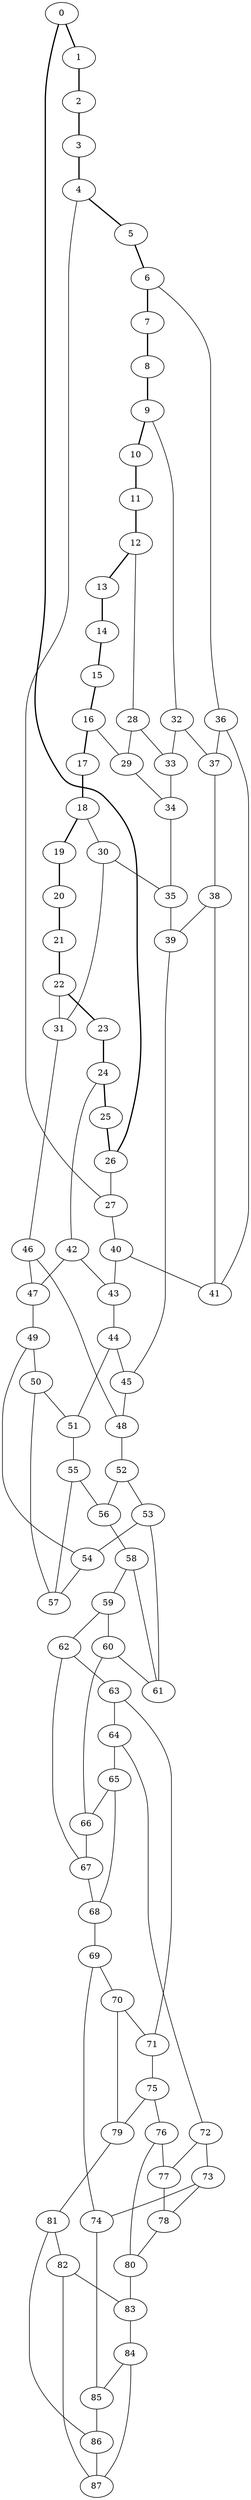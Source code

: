 graph G {
0 [ pos = " 31.00,0.00!" ];
0 -- 1[style=bold];
0 -- 26[style=bold];
1 [ pos = " 30.16,7.15!" ];
1 -- 2[style=bold];
2 [ pos = " 27.70,13.91!" ];
2 -- 3[style=bold];
3 [ pos = " 23.75,19.93!" ];
3 -- 4[style=bold];
4 [ pos = " 18.51,24.87!" ];
4 -- 5[style=bold];
4 -- 27;
5 [ pos = " 12.28,28.46!" ];
5 -- 6[style=bold];
6 [ pos = " 5.38,30.53!" ];
6 -- 7[style=bold];
6 -- 36;
7 [ pos = " -1.80,30.95!" ];
7 -- 8[style=bold];
8 [ pos = " -8.89,29.70!" ];
8 -- 9[style=bold];
9 [ pos = " -15.50,26.85!" ];
9 -- 10[style=bold];
9 -- 32;
10 [ pos = " -21.27,22.55!" ];
10 -- 11[style=bold];
11 [ pos = " -25.90,17.03!" ];
11 -- 12[style=bold];
12 [ pos = " -29.13,10.60!" ];
12 -- 13[style=bold];
12 -- 28;
13 [ pos = " -30.79,3.60!" ];
13 -- 14[style=bold];
14 [ pos = " -30.79,-3.60!" ];
14 -- 15[style=bold];
15 [ pos = " -29.13,-10.60!" ];
15 -- 16[style=bold];
16 [ pos = " -25.90,-17.03!" ];
16 -- 17[style=bold];
16 -- 29;
17 [ pos = " -21.27,-22.55!" ];
17 -- 18[style=bold];
18 [ pos = " -15.50,-26.85!" ];
18 -- 19[style=bold];
18 -- 30;
19 [ pos = " -8.89,-29.70!" ];
19 -- 20[style=bold];
20 [ pos = " -1.80,-30.95!" ];
20 -- 21[style=bold];
21 [ pos = " 5.38,-30.53!" ];
21 -- 22[style=bold];
22 [ pos = " 12.28,-28.46!" ];
22 -- 23[style=bold];
22 -- 31;
23 [ pos = " 18.51,-24.87!" ];
23 -- 24[style=bold];
24 [ pos = " 23.75,-19.93!" ];
24 -- 25[style=bold];
24 -- 42;
25 [ pos = " 27.70,-13.91!" ];
25 -- 26[style=bold];
26 [ pos = " 30.16,-7.15!" ];
26 -- 27;
27 -- 40;
28 -- 29;
28 -- 33;
29 -- 34;
30 -- 31;
30 -- 35;
31 -- 46;
32 -- 33;
32 -- 37;
33 -- 34;
34 -- 35;
35 -- 39;
36 -- 37;
36 -- 41;
37 -- 38;
38 -- 39;
38 -- 41;
39 -- 45;
40 -- 41;
40 -- 43;
42 -- 43;
42 -- 47;
43 -- 44;
44 -- 45;
44 -- 51;
45 -- 48;
46 -- 47;
46 -- 48;
47 -- 49;
48 -- 52;
49 -- 50;
49 -- 54;
50 -- 51;
50 -- 57;
51 -- 55;
52 -- 53;
52 -- 56;
53 -- 54;
53 -- 61;
54 -- 57;
55 -- 56;
55 -- 57;
56 -- 58;
58 -- 59;
58 -- 61;
59 -- 60;
59 -- 62;
60 -- 61;
60 -- 66;
62 -- 63;
62 -- 67;
63 -- 64;
63 -- 71;
64 -- 65;
64 -- 72;
65 -- 66;
65 -- 68;
66 -- 67;
67 -- 68;
68 -- 69;
69 -- 70;
69 -- 74;
70 -- 71;
70 -- 79;
71 -- 75;
72 -- 73;
72 -- 77;
73 -- 74;
73 -- 78;
74 -- 85;
75 -- 76;
75 -- 79;
76 -- 77;
76 -- 80;
77 -- 78;
78 -- 80;
79 -- 81;
80 -- 83;
81 -- 82;
81 -- 86;
82 -- 83;
82 -- 87;
83 -- 84;
84 -- 85;
84 -- 87;
85 -- 86;
86 -- 87;
}
